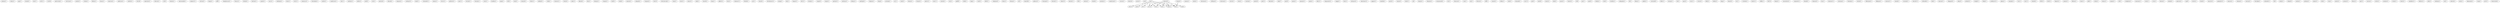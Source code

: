 digraph G {
  jeremy [ label="jeremy(1)" ];
  valery [ label="valery(1)" ];
  jagr [ label="jagr(1)" ];
  claude [ label="claude(2)" ];
  kerr [ label="kerr(1)" ];
  mtl [ label="mtl(12)" ];
  scott [ label="scott(6)" ];
  petrovicky [ label="petrovicky(1)" ];
  corriveau [ label="corriveau(1)" ];
  poulin [ label="poulin(2)" ];
  straka [ label="straka(1)" ];
  flatley [ label="flatley(1)" ];
  shaun [ label="shaun(1)" ];
  emerson [ label="emerson(1)" ];
  pederson [ label="pederson(1)" ];
  audette [ label="audette(1)" ];
  steve [ label="steve(8)" ];
  operation [ label="operation(1)" ];
  telecom [ label="telecom(1)" ];
  rob [ label="rob(3)" ];
  bondra [ label="bondra(1)" ];
  nieuwendyk [ label="nieuwendyk(1)" ];
  makarov [ label="makarov(1)" ];
  sylvain [ label="sylvain(2)" ];
  hogue [ label="hogue(1)" ];
  jeff [ label="jeff(2)" ];
  damphousse [ label="damphousse(1)" ];
  francis [ label="francis(1)" ];
  zhitnik [ label="zhitnik(1)" ];
  hatcher [ label="hatcher(1)" ];
  goulet [ label="goulet(1)" ];
  sacco [ label="sacco(1)" ];
  mellanby [ label="mellanby(1)" ];
  dawe [ label="dawe(1)" ];
  wsh [ label="wsh(15)" ];
  momesso [ label="momesso(1)" ];
  kovalenko [ label="kovalenko(1)" ];
  muller [ label="muller(1)" ];
  sanderson [ label="sanderson(1)" ];
  olav [ label="olav(1)" ];
  mathieu [ label="mathieu(1)" ];
  miller [ label="miller(2)" ];
  jozef [ label="jozef(1)" ];
  cote [ label="cote(1)" ];
  patrick [ label="patrick(3)" ];
  elynuik [ label="elynuik(1)" ];
  simpson [ label="simpson(1)" ];
  ysebaert [ label="ysebaert(1)" ];
  lamb [ label="lamb(1)" ];
  schneider [ label="schneider(1)" ];
  jimmy [ label="jimmy(1)" ];
  trevor [ label="trevor(1)" ];
  gilchrist [ label="gilchrist(1)" ];
  que [ label="que(11)" ];
  tocchet [ label="tocchet(1)" ];
  housley [ label="housley(1)" ];
  suter [ label="suter(1)" ];
  bradley [ label="bradley(1)" ];
  greg [ label="greg(1)" ];
  hull [ label="hull(1)" ];
  brad [ label="brad(1)" ];
  roenick [ label="roenick(1)" ];
  viktor [ label="viktor(1)" ];
  mikhail [ label="mikhail(1)" ];
  volek [ label="volek(1)" ];
  larionov [ label="larionov(1)" ];
  brent [ label="brent(4)" ];
  sakic [ label="sakic(2)" ];
  eklund [ label="eklund(1)" ];
  dino [ label="dino(1)" ];
  leeman [ label="leeman(1)" ];
  evgeny [ label="evgeny(1)" ];
  draft [ label="draft(1)" ];
  week [ label="week(2)" ];
  amonte [ label="amonte(1)" ];
  zalapski [ label="zalapski(1)" ];
  turgeon [ label="turgeon(2)" ];
  dave [ label="dave(5)" ];
  borschevsky [ label="borschevsky(1)" ];
  team [ label="team(1)" ];
  kurri [ label="kurri(1)" ];
  amour [ label="amour(1)" ];
  yake [ label="yake(1)" ];
  tinordi [ label="tinordi(1)" ];
  dean [ label="dean(1)" ];
  gilbert [ label="gilbert(1)" ];
  bure [ label="bure(1)" ];
  zhamnov [ label="zhamnov(1)" ];
  fredrik [ label="fredrik(1)" ];
  pts [ label="pts(1)" ];
  olczyk [ label="olczyk(1)" ];
  krivokrasov [ label="krivokrasov(1)" ];
  propp [ label="propp(1)" ];
  dan [ label="dan(1)" ];
  kasper [ label="kasper(1)" ];
  det [ label="det(12)" ];
  hockey [ label="hockey(1)" ];
  sergei [ label="sergei(5)" ];
  sergio [ label="sergio(1)" ];
  gartner [ label="gartner(1)" ];
  matteau [ label="matteau(1)" ];
  lebeau [ label="lebeau(1)" ];
  gordijuk [ label="gordijuk(1)" ];
  vilgrain [ label="vilgrain(1)" ];
  doug [ label="doug(2)" ];
  pivonka [ label="pivonka(1)" ];
  nj [ label="nj(11)" ];
  zezel [ label="zezel(1)" ];
  heinze [ label="heinze(1)" ];
  brunet [ label="brunet(1)" ];
  petrov [ label="petrov(1)" ];
  min [ label="min(11)" ];
  michel [ label="michel(1)" ];
  cory [ label="cory(1)" ];
  geoff [ label="geoff(2)" ];
  holik [ label="holik(1)" ];
  lang [ label="lang(1)" ];
  ward [ label="ward(1)" ];
  ellett [ label="ellett(1)" ];
  stephane [ label="stephane(2)" ];
  denis [ label="denis(1)" ];
  dionne [ label="dionne(1)" ];
  ed [ label="ed(1)" ];
  hamrlik [ label="hamrlik(1)" ];
  gilmour [ label="gilmour(1)" ];
  bourque [ label="bourque(2)" ];
  kovalev [ label="kovalev(1)" ];
  robert [ label="robert(3)" ];
  korolev [ label="korolev(1)" ];
  bill [ label="bill(1)" ];
  nelson [ label="nelson(1)" ];
  derek [ label="derek(1)" ];
  presley [ label="presley(1)" ];
  sandstrom [ label="sandstrom(1)" ];
  craven [ label="craven(1)" ];
  dmitri [ label="dmitri(4)" ];
  price [ label="price(2)" ];
  joe [ label="joe(6)" ];
  hp [ label="hp(3)" ];
  ott [ label="ott(7)" ];
  chi [ label="chi(13)" ];
  ray [ label="ray(4)" ];
  tor [ label="tor(12)" ];
  ron [ label="ron(1)" ];
  chris [ label="chris(1)" ];
  ext [ label="ext(1)" ];
  list [ label="list(2)" ];
  juneau [ label="juneau(1)" ];
  ahola [ label="ahola(1)" ];
  duchesne [ label="duchesne(1)" ];
  stillman [ label="stillman(1)" ];
  christian [ label="christian(1)" ];
  recchi [ label="recchi(1)" ];
  owen [ label="owen(1)" ];
  ruzicka [ label="ruzicka(1)" ];
  peter [ label="peter(6)" ];
  idacom [ label="idacom(3)" ];
  com [ label="com(2)" ];
  petr [ label="petr(3)" ];
  tkachuk [ label="tkachuk(1)" ];
  mike [ label="mike(7)" ];
  paul [ label="paul(3)" ];
  quinn [ label="quinn(1)" ];
  granato [ label="granato(1)" ];
  janne [ label="janne(1)" ];
  edm [ label="edm(12)" ];
  kasparaitis [ label="kasparaitis(1)" ];
  reggie [ label="reggie(1)" ];
  kisio [ label="kisio(1)" ];
  lachance [ label="lachance(1)" ];
  nemchinov [ label="nemchinov(1)" ];
  gagner [ label="gagner(1)" ];
  smehlik [ label="smehlik(1)" ];
  pavel [ label="pavel(1)" ];
  wayne [ label="wayne(2)" ];
  valeri [ label="valeri(1)" ];
  sj [ label="sj(6)" ];
  shayne [ label="shayne(1)" ];
  shannon [ label="shannon(1)" ];
  mcammond [ label="mcammond(1)" ];
  era [ label="era(1)" ];
  chiasson [ label="chiasson(1)" ];
  cam [ label="cam(1)" ];
  jim [ label="jim(1)" ];
  ferraro [ label="ferraro(1)" ];
  cliff [ label="cliff(1)" ];
  usenet [ label="usenet(1)" ];
  ridley [ label="ridley(1)" ];
  clark [ label="clark(1)" ];
  beranek [ label="beranek(1)" ];
  nyr [ label="nyr(13)" ];
  pat [ label="pat(5)" ];
  mark [ label="mark(5)" ];
  mario [ label="mario(1)" ];
  dale [ label="dale(2)" ];
  jason [ label="jason(2)" ];
  hunter [ label="hunter(1)" ];
  stl [ label="stl(8)" ];
  jari [ label="jari(1)" ];
  april [ label="april(2)" ];
  linden [ label="linden(1)" ];
  bob [ label="bob(3)" ];
  woolley [ label="woolley(1)" ];
  zelepukin [ label="zelepukin(1)" ];
  ulf [ label="ulf(1)" ];
  klima [ label="klima(1)" ];
  galley [ label="galley(1)" ];
  courtnall [ label="courtnall(2)" ];
  hiller [ label="hiller(1)" ];
  noonan [ label="noonan(1)" ];
  ted [ label="ted(1)" ];
  gary [ label="gary(2)" ];
  van [ label="van(12)" ];
  corson [ label="corson(1)" ];
  kelly [ label="kelly(2)" ];
  bobby [ label="bobby(2)" ];
  king [ label="king(1)" ];
  benoit [ label="benoit(2)" ];
  luc [ label="luc(1)" ];
  svoboda [ label="svoboda(1)" ];
  kozlov [ label="kozlov(1)" ];
  coffey [ label="coffey(1)" ];
  buf [ label="buf(10)" ];
  keane [ label="keane(1)" ];
  mceachern [ label="mceachern(1)" ];
  carpenter [ label="carpenter(1)" ];
  donald [ label="donald(1)" ];
  lemieux [ label="lemieux(2)" ];
  buy [ label="buy(1)" ];
  tatarinov [ label="tatarinov(1)" ];
  roman [ label="roman(2)" ];
  yzerman [ label="yzerman(1)" ];
  brendan [ label="brendan(1)" ];
  reichel [ label="reichel(1)" ];
  lafontaine [ label="lafontaine(1)" ];
  tikkanen [ label="tikkanen(1)" ];
  mironov [ label="mironov(1)" ];
  semak [ label="semak(1)" ];
  rucinsky [ label="rucinsky(1)" ];
  davydov [ label="davydov(1)" ];
  robitaille [ label="robitaille(1)" ];
  kirk [ label="kirk(1)" ];
  messier [ label="messier(1)" ];
  sheppard [ label="sheppard(1)" ];
  adam [ label="adam(3)" ];
  probert [ label="probert(1)" ];
  weight [ label="weight(1)" ];
  blake [ label="blake(1)" ];
  prokhorov [ label="prokhorov(1)" ];
  glenn [ label="glenn(1)" ];
  murphy [ label="murphy(2)" ];
  russ [ label="russ(1)" ];
  nyi [ label="nyi(12)" ];
  wendel [ label="wendel(1)" ];
  hfd [ label="hfd(10)" ];
  brett [ label="brett(1)" ];
  fogarty [ label="fogarty(1)" ];
  janney [ label="janney(1)" ];
  falloon [ label="falloon(1)" ];
  shaw [ label="shaw(1)" ];
  phil [ label="phil(2)" ];
  nolan [ label="nolan(1)" ];
  teemu [ label="teemu(1)" ];
  ojanen [ label="ojanen(1)" ];
  sell [ label="sell(1)" ];
  creighton [ label="creighton(1)" ];
  macinnis [ label="macinnis(1)" ];
  corey [ label="corey(1)" ];
  yvon [ label="yvon(1)" ];
  bernie [ label="bernie(1)" ];
  jelinek [ label="jelinek(1)" ];
  pearson [ label="pearson(1)" ];
  cgy [ label="cgy(8)" ];
  ruuttu [ label="ruuttu(1)" ];
  brind [ label="brind(1)" ];
  maciver [ label="maciver(1)" ];
  garpenlov [ label="garpenlov(1)" ];
  manson [ label="manson(1)" ];
  selanne [ label="selanne(1)" ];
  murray [ label="murray(2)" ];
  burridge [ label="burridge(1)" ];
  nylander [ label="nylander(1)" ];
  tb [ label="tb(8)" ];
  zarley [ label="zarley(1)" ];
  mikael [ label="mikael(2)" ];
  yashin [ label="yashin(1)" ];
  graham [ label="graham(1)" ];
  player [ label="player(1)" ];
  dirk [ label="dirk(1)" ];
  stan [ label="stan(1)" ];
  pierre [ label="pierre(1)" ];
  jaromir [ label="jaromir(1)" ];
  fleury [ label="fleury(1)" ];
  igor [ label="igor(2)" ];
  carson [ label="carson(1)" ];
  sutter [ label="sutter(1)" ];
  modano [ label="modano(1)" ];
  tucker [ label="tucker(1)" ];
  leetch [ label="leetch(1)" ];
  malakhov [ label="malakhov(1)" ];
  bellows [ label="bellows(1)" ];
  john [ label="john(3)" ];
  ranheim [ label="ranheim(1)" ];
  rod [ label="rod(1)" ];
  nedved [ label="nedved(1)" ];
  norm [ label="norm(1)" ];
  kamensky [ label="kamensky(1)" ];
  craig [ label="craig(2)" ];
  pit [ label="pit(10)" ];
  hawerchuk [ label="hawerchuk(1)" ];
  hp -> ott [ label="2" ];
  hp -> chi [ label="2" ];
  hp -> ray [ label="2" ];
  hp -> tor [ label="2" ];
  hp -> ron [ label="2" ];
  hp -> chris [ label="2" ];
  hp -> ext [ label="1" ];
  hp -> list [ label="2" ];
  idacom -> tor [ label="2" ];
  idacom -> com [ label="2" ];
  idacom -> ron [ label="2" ];
  idacom -> chris [ label="2" ];
  idacom -> ext [ label="1" ];
  idacom -> list [ label="2" ];
  roman -> list [ label="1" ];
}
